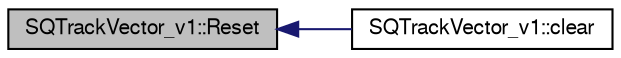 digraph "SQTrackVector_v1::Reset"
{
  bgcolor="transparent";
  edge [fontname="FreeSans",fontsize="10",labelfontname="FreeSans",labelfontsize="10"];
  node [fontname="FreeSans",fontsize="10",shape=record];
  rankdir="LR";
  Node1 [label="SQTrackVector_v1::Reset",height=0.2,width=0.4,color="black", fillcolor="grey75", style="filled" fontcolor="black"];
  Node1 -> Node2 [dir="back",color="midnightblue",fontsize="10",style="solid",fontname="FreeSans"];
  Node2 [label="SQTrackVector_v1::clear",height=0.2,width=0.4,color="black",URL="$d6/d0b/classSQTrackVector__v1.html#aad51c45d43f7769d6b628a4d558fdc5c"];
}
